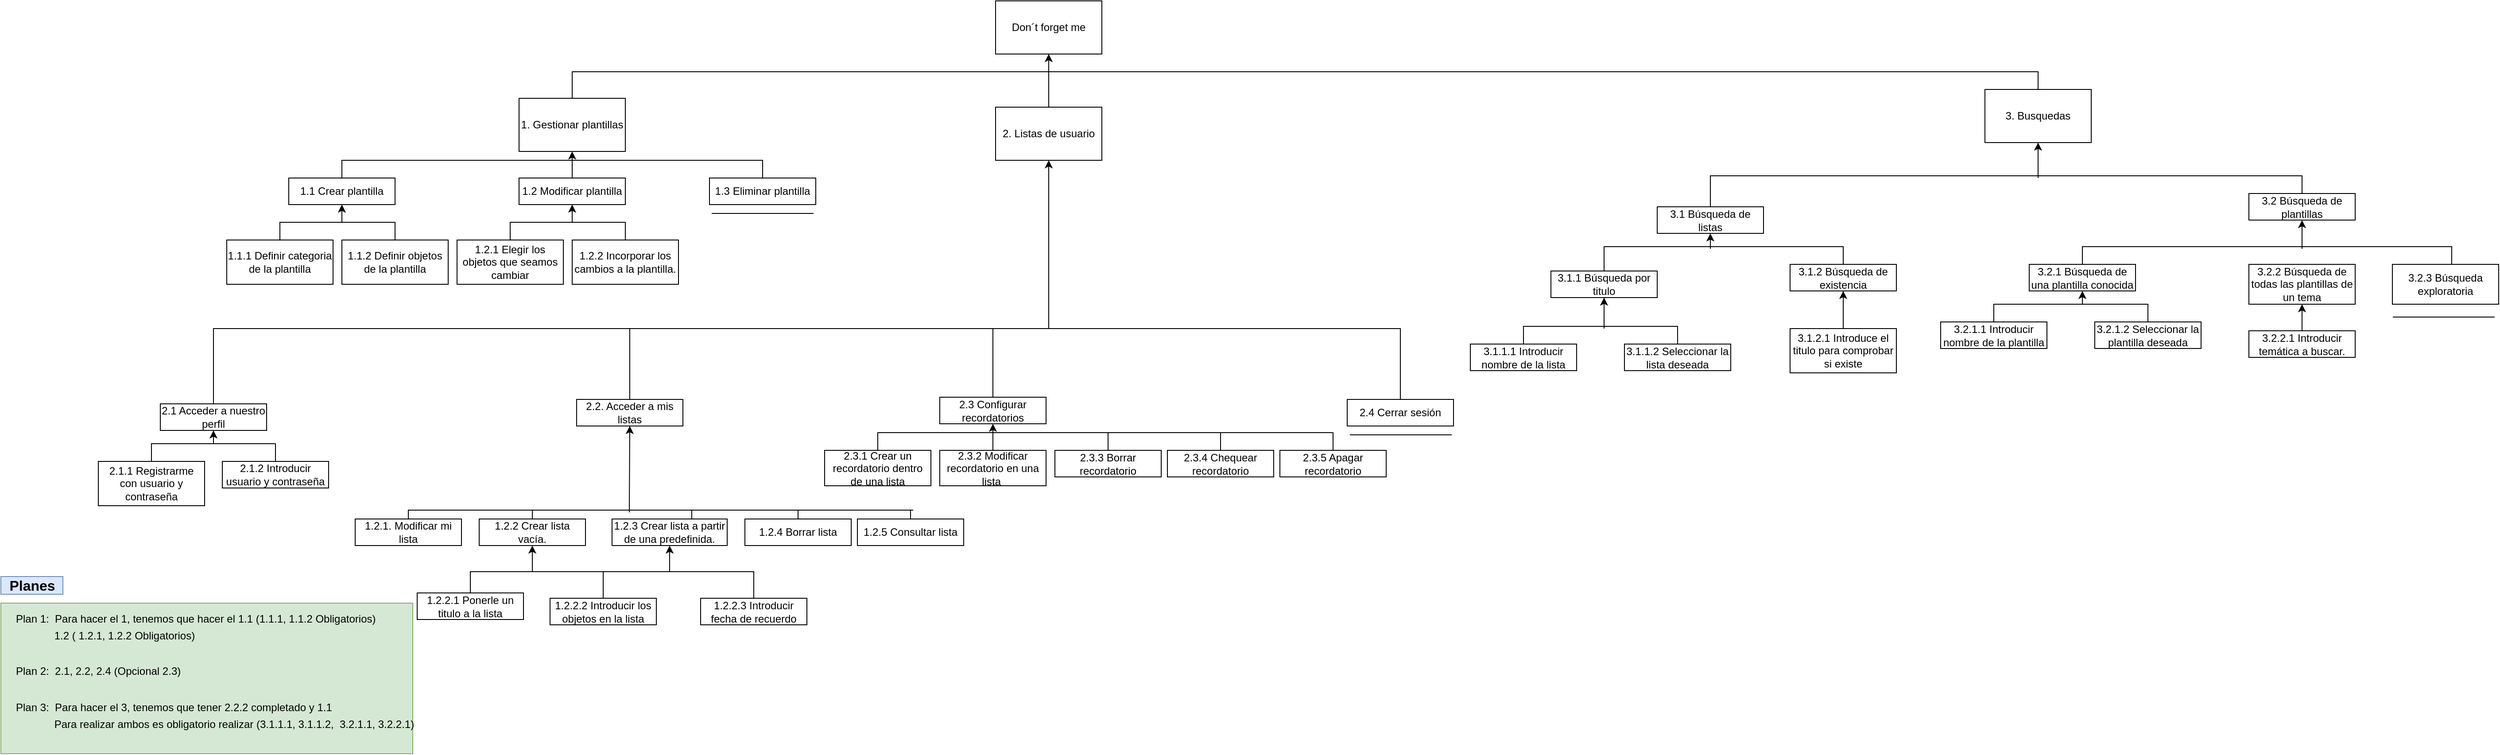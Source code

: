 <mxfile version="12.3.2" type="google" pages="1"><diagram id="14A-kNPYV1rRkG8qgaqs" name="Page-1"><mxGraphModel dx="1681" dy="436" grid="1" gridSize="10" guides="1" tooltips="1" connect="1" arrows="1" fold="1" page="1" pageScale="1" pageWidth="827" pageHeight="1169" math="0" shadow="0"><root><mxCell id="0"/><mxCell id="1" parent="0"/><mxCell id="pYG0QY5myyGwgJV1IXKg-49" value="" style="rounded=0;whiteSpace=wrap;html=1;fontSize=16;fillColor=#d5e8d4;strokeColor=#82b366;" parent="1" vertex="1"><mxGeometry x="-770" y="800" width="465" height="170" as="geometry"/></mxCell><mxCell id="x5DgDfX-iOyXK_Dn2rTT-73" style="edgeStyle=orthogonalEdgeStyle;rounded=0;orthogonalLoop=1;jettySize=auto;html=1;exitX=0.5;exitY=1;exitDx=0;exitDy=0;startArrow=classic;startFill=1;endArrow=none;endFill=0;" parent="1" source="WMDUkZw4CQiu4VfVTKEw-1" edge="1"><mxGeometry relative="1" as="geometry"><mxPoint x="413" y="200" as="targetPoint"/></mxGeometry></mxCell><mxCell id="WMDUkZw4CQiu4VfVTKEw-1" value="Don´t forget me" style="rounded=0;whiteSpace=wrap;html=1;" parent="1" vertex="1"><mxGeometry x="353" y="120" width="120" height="60" as="geometry"/></mxCell><mxCell id="x5DgDfX-iOyXK_Dn2rTT-71" style="edgeStyle=orthogonalEdgeStyle;rounded=0;orthogonalLoop=1;jettySize=auto;html=1;exitX=0.5;exitY=0;exitDx=0;exitDy=0;entryX=0.5;entryY=0;entryDx=0;entryDy=0;startArrow=none;startFill=0;endArrow=none;endFill=0;" parent="1" source="WMDUkZw4CQiu4VfVTKEw-2" target="WMDUkZw4CQiu4VfVTKEw-4" edge="1"><mxGeometry relative="1" as="geometry"/></mxCell><mxCell id="pYG0QY5myyGwgJV1IXKg-42" style="edgeStyle=orthogonalEdgeStyle;rounded=0;orthogonalLoop=1;jettySize=auto;html=1;exitX=0.5;exitY=1;exitDx=0;exitDy=0;endArrow=none;endFill=0;startArrow=classic;startFill=1;" parent="1" source="WMDUkZw4CQiu4VfVTKEw-2" edge="1"><mxGeometry relative="1" as="geometry"><mxPoint x="-125" y="310" as="targetPoint"/></mxGeometry></mxCell><mxCell id="WMDUkZw4CQiu4VfVTKEw-2" value="1. Gestionar plantillas" style="rounded=0;whiteSpace=wrap;html=1;" parent="1" vertex="1"><mxGeometry x="-185" y="230" width="120" height="60" as="geometry"/></mxCell><mxCell id="x5DgDfX-iOyXK_Dn2rTT-72" style="edgeStyle=orthogonalEdgeStyle;rounded=0;orthogonalLoop=1;jettySize=auto;html=1;exitX=0.5;exitY=0;exitDx=0;exitDy=0;startArrow=none;startFill=0;endArrow=none;endFill=0;" parent="1" source="WMDUkZw4CQiu4VfVTKEw-3" edge="1"><mxGeometry relative="1" as="geometry"><mxPoint x="413" y="200" as="targetPoint"/></mxGeometry></mxCell><mxCell id="WMDUkZw4CQiu4VfVTKEw-3" value="2. Listas de usuario" style="rounded=0;whiteSpace=wrap;html=1;" parent="1" vertex="1"><mxGeometry x="353" y="240" width="120" height="60" as="geometry"/></mxCell><mxCell id="x5DgDfX-iOyXK_Dn2rTT-69" style="edgeStyle=orthogonalEdgeStyle;rounded=0;orthogonalLoop=1;jettySize=auto;html=1;exitX=0.5;exitY=1;exitDx=0;exitDy=0;startArrow=classic;startFill=1;endArrow=none;endFill=0;" parent="1" source="WMDUkZw4CQiu4VfVTKEw-4" edge="1"><mxGeometry relative="1" as="geometry"><mxPoint x="1530" y="320" as="targetPoint"/></mxGeometry></mxCell><mxCell id="WMDUkZw4CQiu4VfVTKEw-4" value="3. Busquedas" style="rounded=0;whiteSpace=wrap;html=1;" parent="1" vertex="1"><mxGeometry x="1470" y="220" width="120" height="60" as="geometry"/></mxCell><mxCell id="WMDUkZw4CQiu4VfVTKEw-13" style="edgeStyle=orthogonalEdgeStyle;rounded=0;orthogonalLoop=1;jettySize=auto;html=1;exitX=0.5;exitY=1;exitDx=0;exitDy=0;endArrow=none;endFill=0;startArrow=classic;startFill=1;" parent="1" source="WMDUkZw4CQiu4VfVTKEw-8" edge="1"><mxGeometry relative="1" as="geometry"><mxPoint x="-385" y="370" as="targetPoint"/></mxGeometry></mxCell><mxCell id="pYG0QY5myyGwgJV1IXKg-40" style="edgeStyle=orthogonalEdgeStyle;rounded=0;orthogonalLoop=1;jettySize=auto;html=1;exitX=0.5;exitY=0;exitDx=0;exitDy=0;entryX=0.5;entryY=0;entryDx=0;entryDy=0;endArrow=none;endFill=0;" parent="1" source="WMDUkZw4CQiu4VfVTKEw-8" target="WMDUkZw4CQiu4VfVTKEw-21" edge="1"><mxGeometry relative="1" as="geometry"/></mxCell><mxCell id="WMDUkZw4CQiu4VfVTKEw-8" value="1.1 Crear plantilla" style="rounded=0;whiteSpace=wrap;html=1;" parent="1" vertex="1"><mxGeometry x="-445" y="320" width="120" height="30" as="geometry"/></mxCell><mxCell id="WMDUkZw4CQiu4VfVTKEw-12" style="edgeStyle=orthogonalEdgeStyle;rounded=0;orthogonalLoop=1;jettySize=auto;html=1;exitX=0.5;exitY=0;exitDx=0;exitDy=0;entryX=0.5;entryY=0;entryDx=0;entryDy=0;endArrow=none;endFill=0;" parent="1" source="WMDUkZw4CQiu4VfVTKEw-9" target="WMDUkZw4CQiu4VfVTKEw-10" edge="1"><mxGeometry relative="1" as="geometry"/></mxCell><mxCell id="WMDUkZw4CQiu4VfVTKEw-9" value="1.1.1 Definir categoria de la plantilla" style="rounded=0;whiteSpace=wrap;html=1;" parent="1" vertex="1"><mxGeometry x="-515" y="390" width="120" height="50" as="geometry"/></mxCell><mxCell id="WMDUkZw4CQiu4VfVTKEw-10" value="1.1.2 Definir objetos de la plantilla" style="rounded=0;whiteSpace=wrap;html=1;" parent="1" vertex="1"><mxGeometry x="-385" y="390" width="120" height="50" as="geometry"/></mxCell><mxCell id="WMDUkZw4CQiu4VfVTKEw-15" style="edgeStyle=orthogonalEdgeStyle;rounded=0;orthogonalLoop=1;jettySize=auto;html=1;exitX=0.5;exitY=1;exitDx=0;exitDy=0;endArrow=none;endFill=0;startArrow=classic;startFill=1;" parent="1" source="WMDUkZw4CQiu4VfVTKEw-16" edge="1"><mxGeometry relative="1" as="geometry"><mxPoint x="-125" y="370" as="targetPoint"/></mxGeometry></mxCell><mxCell id="pYG0QY5myyGwgJV1IXKg-41" style="edgeStyle=orthogonalEdgeStyle;rounded=0;orthogonalLoop=1;jettySize=auto;html=1;exitX=0.5;exitY=0;exitDx=0;exitDy=0;endArrow=none;endFill=0;" parent="1" source="WMDUkZw4CQiu4VfVTKEw-16" edge="1"><mxGeometry relative="1" as="geometry"><mxPoint x="-125" y="300" as="targetPoint"/></mxGeometry></mxCell><mxCell id="WMDUkZw4CQiu4VfVTKEw-16" value="1.2 Modificar plantilla" style="rounded=0;whiteSpace=wrap;html=1;" parent="1" vertex="1"><mxGeometry x="-185" y="320" width="120" height="30" as="geometry"/></mxCell><mxCell id="WMDUkZw4CQiu4VfVTKEw-17" style="edgeStyle=orthogonalEdgeStyle;rounded=0;orthogonalLoop=1;jettySize=auto;html=1;exitX=0.5;exitY=0;exitDx=0;exitDy=0;entryX=0.5;entryY=0;entryDx=0;entryDy=0;endArrow=none;endFill=0;" parent="1" source="WMDUkZw4CQiu4VfVTKEw-18" target="WMDUkZw4CQiu4VfVTKEw-19" edge="1"><mxGeometry relative="1" as="geometry"/></mxCell><mxCell id="WMDUkZw4CQiu4VfVTKEw-18" value="1.2.1 Elegir los objetos que seamos cambiar" style="rounded=0;whiteSpace=wrap;html=1;" parent="1" vertex="1"><mxGeometry x="-255" y="390" width="120" height="50" as="geometry"/></mxCell><mxCell id="WMDUkZw4CQiu4VfVTKEw-19" value="1.2.2 Incorporar los cambios a la plantilla." style="rounded=0;whiteSpace=wrap;html=1;" parent="1" vertex="1"><mxGeometry x="-125" y="390" width="120" height="50" as="geometry"/></mxCell><mxCell id="WMDUkZw4CQiu4VfVTKEw-21" value="1.3 Eliminar plantilla" style="rounded=0;whiteSpace=wrap;html=1;" parent="1" vertex="1"><mxGeometry x="30" y="320" width="120" height="30" as="geometry"/></mxCell><mxCell id="WMDUkZw4CQiu4VfVTKEw-22" style="edgeStyle=orthogonalEdgeStyle;rounded=0;orthogonalLoop=1;jettySize=auto;html=1;exitX=0.5;exitY=0;exitDx=0;exitDy=0;endArrow=none;endFill=0;" parent="1" edge="1"><mxGeometry relative="1" as="geometry"><mxPoint x="32.5" y="360" as="sourcePoint"/><mxPoint x="147.5" y="360" as="targetPoint"/><Array as="points"><mxPoint x="117.5" y="360"/><mxPoint x="117.5" y="360"/></Array></mxGeometry></mxCell><mxCell id="x5DgDfX-iOyXK_Dn2rTT-38" style="edgeStyle=orthogonalEdgeStyle;rounded=0;orthogonalLoop=1;jettySize=auto;html=1;exitX=0.5;exitY=0;exitDx=0;exitDy=0;entryX=0.5;entryY=0;entryDx=0;entryDy=0;startArrow=none;startFill=0;endArrow=none;endFill=0;" parent="1" edge="1"><mxGeometry relative="1" as="geometry"><Array as="points"><mxPoint x="-40" y="450"/><mxPoint x="800" y="450"/></Array><mxPoint x="-40" y="465" as="sourcePoint"/></mxGeometry></mxCell><mxCell id="x5DgDfX-iOyXK_Dn2rTT-68" style="edgeStyle=orthogonalEdgeStyle;rounded=0;orthogonalLoop=1;jettySize=auto;html=1;exitX=0.5;exitY=0;exitDx=0;exitDy=0;entryX=0.5;entryY=0;entryDx=0;entryDy=0;startArrow=none;startFill=0;endArrow=none;endFill=0;" parent="1" source="x5DgDfX-iOyXK_Dn2rTT-41" target="x5DgDfX-iOyXK_Dn2rTT-42" edge="1"><mxGeometry relative="1" as="geometry"/></mxCell><mxCell id="x5DgDfX-iOyXK_Dn2rTT-70" style="edgeStyle=orthogonalEdgeStyle;rounded=0;orthogonalLoop=1;jettySize=auto;html=1;exitX=0.5;exitY=1;exitDx=0;exitDy=0;startArrow=classic;startFill=1;endArrow=none;endFill=0;" parent="1" source="x5DgDfX-iOyXK_Dn2rTT-41" edge="1"><mxGeometry relative="1" as="geometry"><mxPoint x="1160" y="400" as="targetPoint"/></mxGeometry></mxCell><mxCell id="x5DgDfX-iOyXK_Dn2rTT-41" value="3.1 Búsqueda de listas" style="rounded=0;whiteSpace=wrap;html=1;" parent="1" vertex="1"><mxGeometry x="1100" y="352.5" width="120" height="30" as="geometry"/></mxCell><mxCell id="x5DgDfX-iOyXK_Dn2rTT-54" style="edgeStyle=orthogonalEdgeStyle;rounded=0;orthogonalLoop=1;jettySize=auto;html=1;exitX=0.5;exitY=1;exitDx=0;exitDy=0;startArrow=classic;startFill=1;endArrow=none;endFill=0;" parent="1" source="x5DgDfX-iOyXK_Dn2rTT-42" edge="1"><mxGeometry relative="1" as="geometry"><mxPoint x="1828" y="400" as="targetPoint"/></mxGeometry></mxCell><mxCell id="x5DgDfX-iOyXK_Dn2rTT-42" value="3.2 Búsqueda de plantillas" style="rounded=0;whiteSpace=wrap;html=1;" parent="1" vertex="1"><mxGeometry x="1768" y="337.5" width="120" height="30" as="geometry"/></mxCell><mxCell id="x5DgDfX-iOyXK_Dn2rTT-50" style="edgeStyle=orthogonalEdgeStyle;rounded=0;orthogonalLoop=1;jettySize=auto;html=1;exitX=0.5;exitY=0;exitDx=0;exitDy=0;entryX=0.558;entryY=0;entryDx=0;entryDy=0;entryPerimeter=0;startArrow=none;startFill=0;endArrow=none;endFill=0;" parent="1" source="x5DgDfX-iOyXK_Dn2rTT-44" target="x5DgDfX-iOyXK_Dn2rTT-49" edge="1"><mxGeometry relative="1" as="geometry"/></mxCell><mxCell id="x5DgDfX-iOyXK_Dn2rTT-52" style="edgeStyle=orthogonalEdgeStyle;rounded=0;orthogonalLoop=1;jettySize=auto;html=1;exitX=0.5;exitY=1;exitDx=0;exitDy=0;startArrow=classic;startFill=1;endArrow=none;endFill=0;" parent="1" source="x5DgDfX-iOyXK_Dn2rTT-44" edge="1"><mxGeometry relative="1" as="geometry"><mxPoint x="1580" y="462.5" as="targetPoint"/></mxGeometry></mxCell><mxCell id="x5DgDfX-iOyXK_Dn2rTT-44" value="3.2.1 Búsqueda de una plantilla conocida" style="rounded=0;whiteSpace=wrap;html=1;" parent="1" vertex="1"><mxGeometry x="1520" y="417.5" width="120" height="30" as="geometry"/></mxCell><mxCell id="x5DgDfX-iOyXK_Dn2rTT-51" style="edgeStyle=orthogonalEdgeStyle;rounded=0;orthogonalLoop=1;jettySize=auto;html=1;exitX=0.5;exitY=0;exitDx=0;exitDy=0;entryX=0.5;entryY=0;entryDx=0;entryDy=0;startArrow=none;startFill=0;endArrow=none;endFill=0;" parent="1" source="x5DgDfX-iOyXK_Dn2rTT-45" target="x5DgDfX-iOyXK_Dn2rTT-46" edge="1"><mxGeometry relative="1" as="geometry"/></mxCell><mxCell id="x5DgDfX-iOyXK_Dn2rTT-45" value="3.2.1.1 Introducir nombre de la plantilla" style="rounded=0;whiteSpace=wrap;html=1;" parent="1" vertex="1"><mxGeometry x="1420" y="482.5" width="120" height="30" as="geometry"/></mxCell><mxCell id="x5DgDfX-iOyXK_Dn2rTT-46" value="3.2.1.2 Seleccionar la plantilla deseada" style="rounded=0;whiteSpace=wrap;html=1;" parent="1" vertex="1"><mxGeometry x="1594" y="482.5" width="120" height="30" as="geometry"/></mxCell><mxCell id="x5DgDfX-iOyXK_Dn2rTT-53" style="edgeStyle=orthogonalEdgeStyle;rounded=0;orthogonalLoop=1;jettySize=auto;html=1;exitX=0.5;exitY=1;exitDx=0;exitDy=0;startArrow=classic;startFill=1;endArrow=none;endFill=0;" parent="1" source="x5DgDfX-iOyXK_Dn2rTT-47" target="x5DgDfX-iOyXK_Dn2rTT-48" edge="1"><mxGeometry relative="1" as="geometry"/></mxCell><mxCell id="x5DgDfX-iOyXK_Dn2rTT-47" value="3.2.2 Búsqueda de todas las plantillas de un tema" style="rounded=0;whiteSpace=wrap;html=1;" parent="1" vertex="1"><mxGeometry x="1768" y="417.5" width="120" height="45" as="geometry"/></mxCell><mxCell id="x5DgDfX-iOyXK_Dn2rTT-48" value="3.2.2.1 Introducir temática a buscar." style="rounded=0;whiteSpace=wrap;html=1;" parent="1" vertex="1"><mxGeometry x="1768" y="492.5" width="120" height="30" as="geometry"/></mxCell><mxCell id="x5DgDfX-iOyXK_Dn2rTT-49" value="3.2.3 Búsqueda exploratoria" style="rounded=0;whiteSpace=wrap;html=1;" parent="1" vertex="1"><mxGeometry x="1930" y="417.5" width="120" height="45" as="geometry"/></mxCell><mxCell id="x5DgDfX-iOyXK_Dn2rTT-63" style="edgeStyle=orthogonalEdgeStyle;rounded=0;orthogonalLoop=1;jettySize=auto;html=1;exitX=0.5;exitY=1;exitDx=0;exitDy=0;startArrow=classic;startFill=1;endArrow=none;endFill=0;" parent="1" source="x5DgDfX-iOyXK_Dn2rTT-57" edge="1"><mxGeometry relative="1" as="geometry"><mxPoint x="1040" y="490" as="targetPoint"/></mxGeometry></mxCell><mxCell id="x5DgDfX-iOyXK_Dn2rTT-66" style="edgeStyle=orthogonalEdgeStyle;rounded=0;orthogonalLoop=1;jettySize=auto;html=1;exitX=0.5;exitY=0;exitDx=0;exitDy=0;entryX=0.5;entryY=0;entryDx=0;entryDy=0;startArrow=none;startFill=0;endArrow=none;endFill=0;" parent="1" source="x5DgDfX-iOyXK_Dn2rTT-57" target="x5DgDfX-iOyXK_Dn2rTT-59" edge="1"><mxGeometry relative="1" as="geometry"/></mxCell><mxCell id="x5DgDfX-iOyXK_Dn2rTT-57" value="3.1.1 Búsqueda por titulo" style="rounded=0;whiteSpace=wrap;html=1;" parent="1" vertex="1"><mxGeometry x="980" y="425" width="120" height="30" as="geometry"/></mxCell><mxCell id="x5DgDfX-iOyXK_Dn2rTT-58" style="edgeStyle=orthogonalEdgeStyle;rounded=0;orthogonalLoop=1;jettySize=auto;html=1;exitX=0.5;exitY=0;exitDx=0;exitDy=0;endArrow=none;endFill=0;" parent="1" edge="1"><mxGeometry relative="1" as="geometry"><mxPoint x="1930.5" y="477" as="sourcePoint"/><mxPoint x="2045.5" y="477" as="targetPoint"/><Array as="points"><mxPoint x="2014.5" y="477"/><mxPoint x="2014.5" y="477"/></Array></mxGeometry></mxCell><mxCell id="x5DgDfX-iOyXK_Dn2rTT-65" style="edgeStyle=orthogonalEdgeStyle;rounded=0;orthogonalLoop=1;jettySize=auto;html=1;exitX=0.5;exitY=1;exitDx=0;exitDy=0;startArrow=classic;startFill=1;endArrow=none;endFill=0;" parent="1" source="x5DgDfX-iOyXK_Dn2rTT-59" target="x5DgDfX-iOyXK_Dn2rTT-64" edge="1"><mxGeometry relative="1" as="geometry"/></mxCell><mxCell id="x5DgDfX-iOyXK_Dn2rTT-59" value="3.1.2 Búsqueda de existencia" style="rounded=0;whiteSpace=wrap;html=1;" parent="1" vertex="1"><mxGeometry x="1250" y="417.5" width="120" height="30" as="geometry"/></mxCell><mxCell id="x5DgDfX-iOyXK_Dn2rTT-60" style="edgeStyle=orthogonalEdgeStyle;rounded=0;orthogonalLoop=1;jettySize=auto;html=1;exitX=0.5;exitY=0;exitDx=0;exitDy=0;entryX=0.5;entryY=0;entryDx=0;entryDy=0;startArrow=none;startFill=0;endArrow=none;endFill=0;" parent="1" source="x5DgDfX-iOyXK_Dn2rTT-61" target="x5DgDfX-iOyXK_Dn2rTT-62" edge="1"><mxGeometry relative="1" as="geometry"/></mxCell><mxCell id="x5DgDfX-iOyXK_Dn2rTT-61" value="3.1.1.1 Introducir nombre de la lista" style="rounded=0;whiteSpace=wrap;html=1;" parent="1" vertex="1"><mxGeometry x="889" y="507.5" width="120" height="30" as="geometry"/></mxCell><mxCell id="x5DgDfX-iOyXK_Dn2rTT-62" value="3.1.1.2 Seleccionar la lista deseada" style="rounded=0;whiteSpace=wrap;html=1;" parent="1" vertex="1"><mxGeometry x="1063" y="507.5" width="120" height="30" as="geometry"/></mxCell><mxCell id="x5DgDfX-iOyXK_Dn2rTT-64" value="3.1.2.1 Introduce el titulo para comprobar si existe" style="rounded=0;whiteSpace=wrap;html=1;" parent="1" vertex="1"><mxGeometry x="1250" y="490" width="120" height="50" as="geometry"/></mxCell><mxCell id="pYG0QY5myyGwgJV1IXKg-1" style="edgeStyle=orthogonalEdgeStyle;rounded=0;orthogonalLoop=1;jettySize=auto;html=1;startArrow=classic;startFill=1;endArrow=none;endFill=0;" parent="1" source="WMDUkZw4CQiu4VfVTKEw-3" edge="1"><mxGeometry relative="1" as="geometry"><mxPoint x="423" y="490" as="targetPoint"/><mxPoint x="423" y="410" as="sourcePoint"/><Array as="points"><mxPoint x="413" y="490"/></Array></mxGeometry></mxCell><mxCell id="pYG0QY5myyGwgJV1IXKg-2" style="edgeStyle=orthogonalEdgeStyle;rounded=0;orthogonalLoop=1;jettySize=auto;html=1;exitX=0.5;exitY=1;exitDx=0;exitDy=0;endArrow=none;endFill=0;startArrow=classic;startFill=1;" parent="1" source="pYG0QY5myyGwgJV1IXKg-3" edge="1"><mxGeometry relative="1" as="geometry"><mxPoint x="-530" y="620" as="targetPoint"/></mxGeometry></mxCell><mxCell id="pYG0QY5myyGwgJV1IXKg-3" value="2.1 Acceder a nuestro perfil" style="rounded=0;whiteSpace=wrap;html=1;" parent="1" vertex="1"><mxGeometry x="-590" y="575" width="120" height="30" as="geometry"/></mxCell><mxCell id="pYG0QY5myyGwgJV1IXKg-4" style="edgeStyle=orthogonalEdgeStyle;rounded=0;orthogonalLoop=1;jettySize=auto;html=1;exitX=0.5;exitY=0;exitDx=0;exitDy=0;entryX=0.5;entryY=0;entryDx=0;entryDy=0;endArrow=none;endFill=0;" parent="1" source="pYG0QY5myyGwgJV1IXKg-5" target="pYG0QY5myyGwgJV1IXKg-6" edge="1"><mxGeometry relative="1" as="geometry"/></mxCell><mxCell id="pYG0QY5myyGwgJV1IXKg-5" value="2.1.1 Registrarme con usuario y contraseña" style="rounded=0;whiteSpace=wrap;html=1;" parent="1" vertex="1"><mxGeometry x="-660" y="640" width="120" height="50" as="geometry"/></mxCell><mxCell id="pYG0QY5myyGwgJV1IXKg-6" value="2.1.2 Introducir usuario y contraseña" style="rounded=0;whiteSpace=wrap;html=1;" parent="1" vertex="1"><mxGeometry x="-520" y="640" width="120" height="30" as="geometry"/></mxCell><mxCell id="pYG0QY5myyGwgJV1IXKg-8" style="edgeStyle=orthogonalEdgeStyle;rounded=0;orthogonalLoop=1;jettySize=auto;html=1;exitX=0.5;exitY=0;exitDx=0;exitDy=0;startArrow=none;startFill=0;endArrow=none;endFill=0;" parent="1" source="pYG0QY5myyGwgJV1IXKg-9" edge="1"><mxGeometry relative="1" as="geometry"><mxPoint x="-60" y="490" as="targetPoint"/></mxGeometry></mxCell><mxCell id="pYG0QY5myyGwgJV1IXKg-9" value="2.2. Acceder a mis listas" style="rounded=0;whiteSpace=wrap;html=1;" parent="1" vertex="1"><mxGeometry x="-120" y="570" width="120" height="30" as="geometry"/></mxCell><mxCell id="pYG0QY5myyGwgJV1IXKg-10" style="edgeStyle=orthogonalEdgeStyle;rounded=0;orthogonalLoop=1;jettySize=auto;html=1;exitX=0.5;exitY=1;exitDx=0;exitDy=0;startArrow=classic;startFill=1;endArrow=none;endFill=0;" parent="1" source="pYG0QY5myyGwgJV1IXKg-12" edge="1"><mxGeometry relative="1" as="geometry"><mxPoint x="350" y="608" as="targetPoint"/></mxGeometry></mxCell><mxCell id="pYG0QY5myyGwgJV1IXKg-11" style="edgeStyle=orthogonalEdgeStyle;rounded=0;orthogonalLoop=1;jettySize=auto;html=1;exitX=0.5;exitY=0;exitDx=0;exitDy=0;startArrow=none;startFill=0;endArrow=none;endFill=0;" parent="1" source="pYG0QY5myyGwgJV1IXKg-12" edge="1"><mxGeometry relative="1" as="geometry"><mxPoint x="350" y="490" as="targetPoint"/></mxGeometry></mxCell><mxCell id="pYG0QY5myyGwgJV1IXKg-12" value="2.3 Configurar recordatorios" style="rounded=0;whiteSpace=wrap;html=1;" parent="1" vertex="1"><mxGeometry x="290" y="567.5" width="120" height="30" as="geometry"/></mxCell><mxCell id="pYG0QY5myyGwgJV1IXKg-20" style="edgeStyle=orthogonalEdgeStyle;rounded=0;orthogonalLoop=1;jettySize=auto;html=1;exitX=0.5;exitY=0;exitDx=0;exitDy=0;entryX=0.5;entryY=0;entryDx=0;entryDy=0;startArrow=none;startFill=0;endArrow=none;endFill=0;" parent="1" source="pYG0QY5myyGwgJV1IXKg-21" target="pYG0QY5myyGwgJV1IXKg-33" edge="1"><mxGeometry relative="1" as="geometry"/></mxCell><mxCell id="pYG0QY5myyGwgJV1IXKg-21" value="2.3.1 Crear un recordatorio dentro de una lista" style="rounded=0;whiteSpace=wrap;html=1;" parent="1" vertex="1"><mxGeometry x="160" y="627.5" width="120" height="40" as="geometry"/></mxCell><mxCell id="pYG0QY5myyGwgJV1IXKg-22" style="edgeStyle=orthogonalEdgeStyle;rounded=0;orthogonalLoop=1;jettySize=auto;html=1;exitX=0.5;exitY=0;exitDx=0;exitDy=0;startArrow=none;startFill=0;endArrow=none;endFill=0;" parent="1" source="pYG0QY5myyGwgJV1IXKg-23" edge="1"><mxGeometry relative="1" as="geometry"><mxPoint x="350" y="608" as="targetPoint"/></mxGeometry></mxCell><mxCell id="pYG0QY5myyGwgJV1IXKg-23" value="2.3.2 Modificar recordatorio en una lista&amp;nbsp;" style="rounded=0;whiteSpace=wrap;html=1;" parent="1" vertex="1"><mxGeometry x="290" y="627.5" width="120" height="40" as="geometry"/></mxCell><mxCell id="pYG0QY5myyGwgJV1IXKg-24" style="edgeStyle=orthogonalEdgeStyle;rounded=0;orthogonalLoop=1;jettySize=auto;html=1;exitX=0.5;exitY=0;exitDx=0;exitDy=0;startArrow=none;startFill=0;endArrow=none;endFill=0;" parent="1" source="pYG0QY5myyGwgJV1IXKg-25" edge="1"><mxGeometry relative="1" as="geometry"><mxPoint x="480" y="608" as="targetPoint"/></mxGeometry></mxCell><mxCell id="pYG0QY5myyGwgJV1IXKg-25" value="2.3.3 Borrar recordatorio" style="rounded=0;whiteSpace=wrap;html=1;" parent="1" vertex="1"><mxGeometry x="420" y="627.5" width="120" height="30" as="geometry"/></mxCell><mxCell id="pYG0QY5myyGwgJV1IXKg-26" style="edgeStyle=orthogonalEdgeStyle;rounded=0;orthogonalLoop=1;jettySize=auto;html=1;exitX=0.5;exitY=0;exitDx=0;exitDy=0;entryX=0.5;entryY=0;entryDx=0;entryDy=0;startArrow=none;startFill=0;endArrow=none;endFill=0;" parent="1" source="pYG0QY5myyGwgJV1IXKg-27" target="pYG0QY5myyGwgJV1IXKg-3" edge="1"><mxGeometry relative="1" as="geometry"><Array as="points"><mxPoint x="810" y="490"/><mxPoint x="-530" y="490"/></Array></mxGeometry></mxCell><mxCell id="pYG0QY5myyGwgJV1IXKg-27" value="2.4 Cerrar sesión" style="rounded=0;whiteSpace=wrap;html=1;" parent="1" vertex="1"><mxGeometry x="750" y="570" width="120" height="30" as="geometry"/></mxCell><mxCell id="pYG0QY5myyGwgJV1IXKg-28" style="edgeStyle=orthogonalEdgeStyle;rounded=0;orthogonalLoop=1;jettySize=auto;html=1;exitX=0.5;exitY=0;exitDx=0;exitDy=0;endArrow=none;endFill=0;" parent="1" edge="1"><mxGeometry relative="1" as="geometry"><mxPoint x="753" y="610" as="sourcePoint"/><mxPoint x="868" y="610" as="targetPoint"/><Array as="points"><mxPoint x="837" y="610"/><mxPoint x="837" y="610"/></Array></mxGeometry></mxCell><mxCell id="pYG0QY5myyGwgJV1IXKg-31" style="edgeStyle=orthogonalEdgeStyle;rounded=0;orthogonalLoop=1;jettySize=auto;html=1;exitX=0.5;exitY=0;exitDx=0;exitDy=0;startArrow=none;startFill=0;endArrow=none;endFill=0;" parent="1" source="pYG0QY5myyGwgJV1IXKg-32" edge="1"><mxGeometry relative="1" as="geometry"><mxPoint x="607" y="608" as="targetPoint"/></mxGeometry></mxCell><mxCell id="pYG0QY5myyGwgJV1IXKg-32" value="2.3.4 Chequear recordatorio" style="rounded=0;whiteSpace=wrap;html=1;" parent="1" vertex="1"><mxGeometry x="547" y="627.5" width="120" height="30" as="geometry"/></mxCell><mxCell id="pYG0QY5myyGwgJV1IXKg-33" value="2.3.5 Apagar recordatorio" style="rounded=0;whiteSpace=wrap;html=1;" parent="1" vertex="1"><mxGeometry x="674" y="627.5" width="120" height="30" as="geometry"/></mxCell><mxCell id="pYG0QY5myyGwgJV1IXKg-43" value="Planes" style="text;html=1;align=center;verticalAlign=middle;resizable=0;points=[];;autosize=1;fillColor=#dae8fc;strokeColor=#6c8ebf;fontStyle=1;fontSize=16;" parent="1" vertex="1"><mxGeometry x="-770" y="770" width="70" height="20" as="geometry"/></mxCell><mxCell id="pYG0QY5myyGwgJV1IXKg-44" value="&lt;span style=&quot;font-size: 12px&quot;&gt;Plan 1:&amp;nbsp; Para hacer el 1, tenemos que hacer el 1.1 (1.1.1, 1.1.2 Obligatorios)&lt;br&gt;&amp;nbsp; &amp;nbsp; &amp;nbsp; &amp;nbsp; &amp;nbsp; &amp;nbsp; &amp;nbsp;1.2 ( 1.2.1, 1.2.2 Obligatorios)&lt;br&gt;&lt;br&gt;&lt;/span&gt;" style="text;html=1;align=left;verticalAlign=middle;resizable=0;points=[];;autosize=1;fontSize=16;" parent="1" vertex="1"><mxGeometry x="-755" y="800" width="420" height="70" as="geometry"/></mxCell><mxCell id="pYG0QY5myyGwgJV1IXKg-46" value="&lt;span style=&quot;font-size: 12px&quot;&gt;Plan 2:&amp;nbsp; 2.1, 2.2, 2.4 (Opcional 2.3)&amp;nbsp;&amp;nbsp;&lt;br&gt;&amp;nbsp; &amp;nbsp; &amp;nbsp; &amp;nbsp; &amp;nbsp; &amp;nbsp;&amp;nbsp;&lt;br&gt;&lt;/span&gt;" style="text;html=1;align=left;verticalAlign=middle;resizable=0;points=[];;autosize=1;fontSize=16;" parent="1" vertex="1"><mxGeometry x="-755" y="860" width="210" height="50" as="geometry"/></mxCell><mxCell id="pYG0QY5myyGwgJV1IXKg-48" value="&lt;span style=&quot;font-size: 12px&quot;&gt;Plan 3:&amp;nbsp; Para hacer el 3, tenemos que tener 2.2.2 completado y 1.1&lt;br&gt;&amp;nbsp; &amp;nbsp; &amp;nbsp; &amp;nbsp; &amp;nbsp; &amp;nbsp; &amp;nbsp;Para realizar ambos es obligatorio realizar (3.1.1.1, 3.1.1.2,&amp;nbsp; 3.2.1.1, 3.2.2.1)&lt;br&gt;&lt;br&gt;&lt;/span&gt;" style="text;html=1;align=left;verticalAlign=middle;resizable=0;points=[];;autosize=1;fontSize=16;" parent="1" vertex="1"><mxGeometry x="-755" y="900" width="470" height="70" as="geometry"/></mxCell><mxCell id="WtZ8wfLjpcqhV9AZdimp-1" style="edgeStyle=orthogonalEdgeStyle;rounded=0;orthogonalLoop=1;jettySize=auto;html=1;exitX=0.5;exitY=1;exitDx=0;exitDy=0;startArrow=classic;startFill=1;endArrow=none;endFill=0;" edge="1" parent="1" source="pYG0QY5myyGwgJV1IXKg-9"><mxGeometry relative="1" as="geometry"><mxPoint x="-60.5" y="697.5" as="targetPoint"/><mxPoint x="-60.5" y="607.5" as="sourcePoint"/></mxGeometry></mxCell><mxCell id="WtZ8wfLjpcqhV9AZdimp-2" style="edgeStyle=orthogonalEdgeStyle;rounded=0;orthogonalLoop=1;jettySize=auto;html=1;exitX=0.5;exitY=0;exitDx=0;exitDy=0;startArrow=none;startFill=0;endArrow=none;endFill=0;" edge="1" parent="1"><mxGeometry relative="1" as="geometry"><mxPoint x="-310" y="705" as="sourcePoint"/><mxPoint x="260" y="695" as="targetPoint"/><Array as="points"><mxPoint x="-310" y="695"/><mxPoint x="-47" y="695"/></Array></mxGeometry></mxCell><mxCell id="WtZ8wfLjpcqhV9AZdimp-3" value="1.2.1. Modificar mi lista" style="rounded=0;whiteSpace=wrap;html=1;" vertex="1" parent="1"><mxGeometry x="-370" y="705" width="120" height="30" as="geometry"/></mxCell><mxCell id="WtZ8wfLjpcqhV9AZdimp-4" style="edgeStyle=orthogonalEdgeStyle;rounded=0;orthogonalLoop=1;jettySize=auto;html=1;exitX=0.5;exitY=0;exitDx=0;exitDy=0;startArrow=none;startFill=0;endArrow=none;endFill=0;" edge="1" parent="1" source="WtZ8wfLjpcqhV9AZdimp-6"><mxGeometry relative="1" as="geometry"><mxPoint x="-170" y="695" as="targetPoint"/></mxGeometry></mxCell><mxCell id="WtZ8wfLjpcqhV9AZdimp-5" style="edgeStyle=orthogonalEdgeStyle;rounded=0;orthogonalLoop=1;jettySize=auto;html=1;endArrow=none;endFill=0;startArrow=classic;startFill=1;" edge="1" parent="1" source="WtZ8wfLjpcqhV9AZdimp-6"><mxGeometry relative="1" as="geometry"><mxPoint x="-170" y="765" as="targetPoint"/></mxGeometry></mxCell><mxCell id="WtZ8wfLjpcqhV9AZdimp-6" value="1.2.2 Crear lista vacía." style="rounded=0;whiteSpace=wrap;html=1;" vertex="1" parent="1"><mxGeometry x="-230" y="705" width="120" height="30" as="geometry"/></mxCell><mxCell id="WtZ8wfLjpcqhV9AZdimp-7" style="edgeStyle=orthogonalEdgeStyle;rounded=0;orthogonalLoop=1;jettySize=auto;html=1;endArrow=none;endFill=0;" edge="1" parent="1" source="WtZ8wfLjpcqhV9AZdimp-8"><mxGeometry relative="1" as="geometry"><mxPoint x="130" y="695" as="targetPoint"/><Array as="points"><mxPoint x="130" y="695"/><mxPoint x="130" y="695"/></Array></mxGeometry></mxCell><mxCell id="WtZ8wfLjpcqhV9AZdimp-8" value="1.2.4 Borrar lista" style="rounded=0;whiteSpace=wrap;html=1;" vertex="1" parent="1"><mxGeometry x="70" y="705" width="120" height="30" as="geometry"/></mxCell><mxCell id="WtZ8wfLjpcqhV9AZdimp-9" style="edgeStyle=orthogonalEdgeStyle;rounded=0;orthogonalLoop=1;jettySize=auto;html=1;endArrow=none;endFill=0;" edge="1" parent="1" source="WtZ8wfLjpcqhV9AZdimp-10"><mxGeometry relative="1" as="geometry"><mxPoint x="257" y="695" as="targetPoint"/><Array as="points"><mxPoint x="257" y="695"/><mxPoint x="257" y="695"/></Array></mxGeometry></mxCell><mxCell id="WtZ8wfLjpcqhV9AZdimp-10" value="1.2.5 Consultar lista" style="rounded=0;whiteSpace=wrap;html=1;" vertex="1" parent="1"><mxGeometry x="197" y="705" width="120" height="30" as="geometry"/></mxCell><mxCell id="WtZ8wfLjpcqhV9AZdimp-11" style="edgeStyle=orthogonalEdgeStyle;rounded=0;orthogonalLoop=1;jettySize=auto;html=1;exitX=0.5;exitY=0;exitDx=0;exitDy=0;entryX=0.5;entryY=0;entryDx=0;entryDy=0;startArrow=none;startFill=0;endArrow=none;endFill=0;" edge="1" parent="1" source="WtZ8wfLjpcqhV9AZdimp-12" target="WtZ8wfLjpcqhV9AZdimp-15"><mxGeometry relative="1" as="geometry"><Array as="points"><mxPoint x="-240" y="764.5"/><mxPoint x="80" y="764.5"/></Array></mxGeometry></mxCell><mxCell id="WtZ8wfLjpcqhV9AZdimp-12" value="1.2.2.1 Ponerle un titulo a la lista" style="rounded=0;whiteSpace=wrap;html=1;" vertex="1" parent="1"><mxGeometry x="-300" y="788.5" width="120" height="30" as="geometry"/></mxCell><mxCell id="WtZ8wfLjpcqhV9AZdimp-13" style="edgeStyle=orthogonalEdgeStyle;rounded=0;orthogonalLoop=1;jettySize=auto;html=1;endArrow=none;endFill=0;" edge="1" parent="1" source="WtZ8wfLjpcqhV9AZdimp-14"><mxGeometry relative="1" as="geometry"><mxPoint x="-90" y="765" as="targetPoint"/></mxGeometry></mxCell><mxCell id="WtZ8wfLjpcqhV9AZdimp-14" value="1.2.2.2 Introducir los objetos en la lista" style="rounded=0;whiteSpace=wrap;html=1;" vertex="1" parent="1"><mxGeometry x="-150" y="794.5" width="120" height="30" as="geometry"/></mxCell><mxCell id="WtZ8wfLjpcqhV9AZdimp-15" value="1.2.2.3 Introducir fecha de recuerdo" style="rounded=0;whiteSpace=wrap;html=1;" vertex="1" parent="1"><mxGeometry x="20" y="794.5" width="120" height="30" as="geometry"/></mxCell><mxCell id="WtZ8wfLjpcqhV9AZdimp-16" style="edgeStyle=orthogonalEdgeStyle;rounded=0;orthogonalLoop=1;jettySize=auto;html=1;endArrow=none;endFill=0;" edge="1" parent="1" source="WtZ8wfLjpcqhV9AZdimp-18"><mxGeometry relative="1" as="geometry"><mxPoint x="10" y="695" as="targetPoint"/><Array as="points"><mxPoint x="10" y="695"/><mxPoint x="10" y="695"/></Array></mxGeometry></mxCell><mxCell id="WtZ8wfLjpcqhV9AZdimp-17" style="edgeStyle=orthogonalEdgeStyle;rounded=0;orthogonalLoop=1;jettySize=auto;html=1;endArrow=none;endFill=0;startArrow=classic;startFill=1;" edge="1" parent="1" source="WtZ8wfLjpcqhV9AZdimp-18"><mxGeometry relative="1" as="geometry"><mxPoint x="-15" y="765" as="targetPoint"/></mxGeometry></mxCell><mxCell id="WtZ8wfLjpcqhV9AZdimp-18" value="1.2.3 Crear lista a partir de una predefinida." style="rounded=0;whiteSpace=wrap;html=1;" vertex="1" parent="1"><mxGeometry x="-80" y="705" width="130" height="30" as="geometry"/></mxCell></root></mxGraphModel></diagram></mxfile>